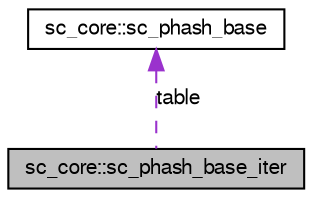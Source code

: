 digraph G
{
  edge [fontname="FreeSans",fontsize="10",labelfontname="FreeSans",labelfontsize="10"];
  node [fontname="FreeSans",fontsize="10",shape=record];
  Node1 [label="sc_core::sc_phash_base_iter",height=0.2,width=0.4,color="black", fillcolor="grey75", style="filled" fontcolor="black"];
  Node2 -> Node1 [dir=back,color="darkorchid3",fontsize="10",style="dashed",label="table",fontname="FreeSans"];
  Node2 [label="sc_core::sc_phash_base",height=0.2,width=0.4,color="black", fillcolor="white", style="filled",URL="$a00143.html"];
}
